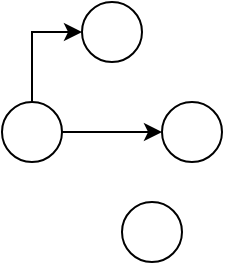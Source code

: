 <mxfile version="20.0.1" type="github">
  <diagram id="4WwHdesvsPSQsHbFwZGf" name="Page-1">
    <mxGraphModel dx="569" dy="302" grid="1" gridSize="10" guides="1" tooltips="1" connect="1" arrows="1" fold="1" page="1" pageScale="1" pageWidth="827" pageHeight="1169" math="0" shadow="0">
      <root>
        <mxCell id="0" />
        <mxCell id="1" parent="0" />
        <mxCell id="fW4uVyUY1-7C0epnYAdR-1" value="" style="ellipse;whiteSpace=wrap;html=1;aspect=fixed;" vertex="1" parent="1">
          <mxGeometry x="130" y="100" width="30" height="30" as="geometry" />
        </mxCell>
        <mxCell id="fW4uVyUY1-7C0epnYAdR-8" style="edgeStyle=orthogonalEdgeStyle;rounded=0;orthogonalLoop=1;jettySize=auto;html=1;exitX=1;exitY=0.5;exitDx=0;exitDy=0;entryX=0;entryY=0.5;entryDx=0;entryDy=0;" edge="1" parent="1" source="fW4uVyUY1-7C0epnYAdR-2" target="fW4uVyUY1-7C0epnYAdR-4">
          <mxGeometry relative="1" as="geometry" />
        </mxCell>
        <mxCell id="fW4uVyUY1-7C0epnYAdR-9" style="edgeStyle=orthogonalEdgeStyle;rounded=0;orthogonalLoop=1;jettySize=auto;html=1;exitX=0.5;exitY=0;exitDx=0;exitDy=0;entryX=0;entryY=0.5;entryDx=0;entryDy=0;" edge="1" parent="1" source="fW4uVyUY1-7C0epnYAdR-2" target="fW4uVyUY1-7C0epnYAdR-1">
          <mxGeometry relative="1" as="geometry" />
        </mxCell>
        <mxCell id="fW4uVyUY1-7C0epnYAdR-2" value="" style="ellipse;whiteSpace=wrap;html=1;aspect=fixed;" vertex="1" parent="1">
          <mxGeometry x="90" y="150" width="30" height="30" as="geometry" />
        </mxCell>
        <mxCell id="fW4uVyUY1-7C0epnYAdR-3" value="" style="ellipse;whiteSpace=wrap;html=1;aspect=fixed;" vertex="1" parent="1">
          <mxGeometry x="150" y="200" width="30" height="30" as="geometry" />
        </mxCell>
        <mxCell id="fW4uVyUY1-7C0epnYAdR-4" value="" style="ellipse;whiteSpace=wrap;html=1;aspect=fixed;" vertex="1" parent="1">
          <mxGeometry x="170" y="150" width="30" height="30" as="geometry" />
        </mxCell>
      </root>
    </mxGraphModel>
  </diagram>
</mxfile>
